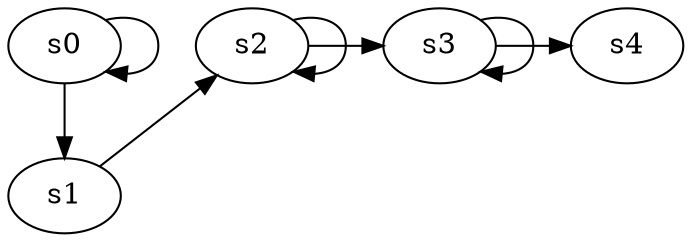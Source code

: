 digraph game_0195_chain_5 {
    s0 [name="s0", player=0];
    s1 [name="s1", player=1];
    s2 [name="s2", player=0];
    s3 [name="s3", player=1, target=1];
    s4 [name="s4", player=0];

    s0 -> s1;
    s1 -> s2 [constraint="time % 4 == 1"];
    s2 -> s3 [constraint="time % 5 == 4"];
    s3 -> s4 [constraint="time % 5 == 2"];
    s0 -> s0 [constraint="time % 4 == 0"];
    s2 -> s2 [constraint="time % 3 == 0"];
    s3 -> s3 [constraint="time % 4 == 0"];
}
